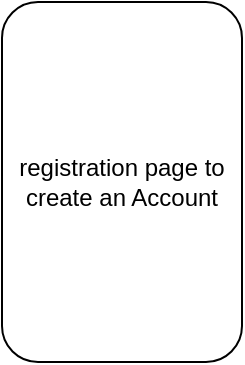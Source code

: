 <mxfile>
    <diagram id="OAWUGadm-6GBu39u0CqK" name="Page-1">
        <mxGraphModel dx="212" dy="331" grid="1" gridSize="10" guides="1" tooltips="1" connect="1" arrows="1" fold="1" page="1" pageScale="1" pageWidth="850" pageHeight="1100" math="0" shadow="0">
            <root>
                <mxCell id="0"/>
                <mxCell id="1" parent="0"/>
                <mxCell id="2" value="registration page to create an Account" style="rounded=1;whiteSpace=wrap;html=1;" vertex="1" parent="1">
                    <mxGeometry x="60" y="140" width="120" height="180" as="geometry"/>
                </mxCell>
            </root>
        </mxGraphModel>
    </diagram>
</mxfile>
